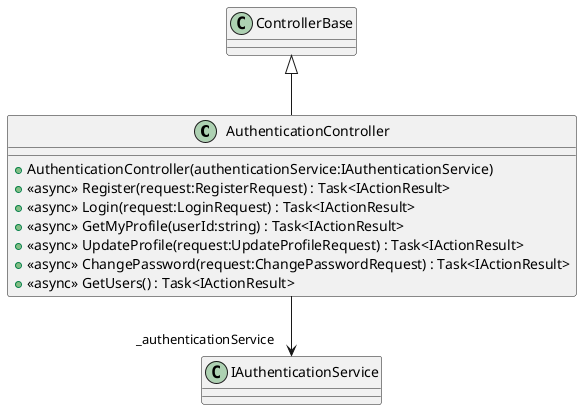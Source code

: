 @startuml
class AuthenticationController {
    + AuthenticationController(authenticationService:IAuthenticationService)
    + <<async>> Register(request:RegisterRequest) : Task<IActionResult>
    + <<async>> Login(request:LoginRequest) : Task<IActionResult>
    + <<async>> GetMyProfile(userId:string) : Task<IActionResult>
    + <<async>> UpdateProfile(request:UpdateProfileRequest) : Task<IActionResult>
    + <<async>> ChangePassword(request:ChangePasswordRequest) : Task<IActionResult>
    + <<async>> GetUsers() : Task<IActionResult>
}
ControllerBase <|-- AuthenticationController
AuthenticationController --> "_authenticationService" IAuthenticationService
@enduml
